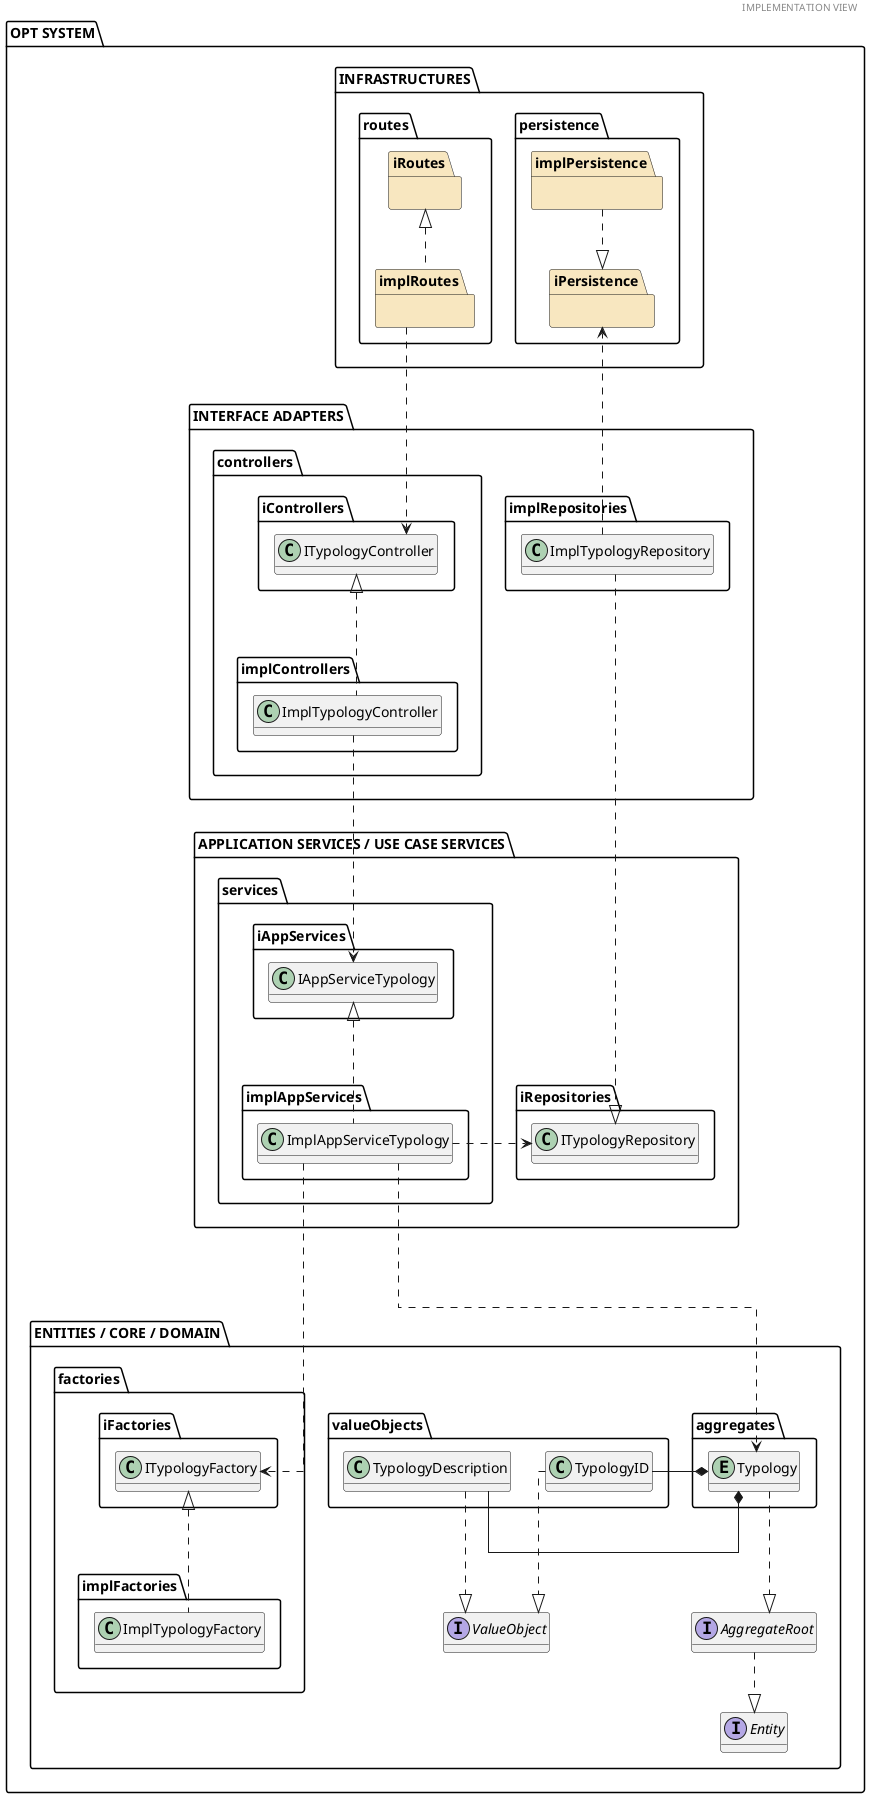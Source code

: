 @startuml
'https://plantuml.com/class-diagram
header IMPLEMENTATION VIEW

skinparam linetype ortho
hide empty methods
top to bottom direction

folder "OPT SYSTEM"{
    folder "INFRASTRUCTURES"{
        package persistence{
            package iPersistence #strategy {}
            package implPersistence #strategy {}
            }
        package routes {
            package iRoutes #strategy{}
            package implRoutes #strategy{}
        }
    }

    folder "INTERFACE ADAPTERS"{
        package controllers{
            package iControllers{
                class ITypologyController
            }
            package implControllers{
                class ImplTypologyController
            }
        }
        package implRepositories{
            class ImplTypologyRepository
        }
    }

    folder "APPLICATION SERVICES / USE CASE SERVICES"{
       package services{
            package iAppServices{
                class IAppServiceTypology
            }
            package implAppServices{
                class ImplAppServiceTypology
            }
       }
       package iRepositories{
            class ITypologyRepository
       }
    }

    folder "ENTITIES / CORE / DOMAIN"{
        package aggregates{
            entity Typology
        }
        interface Entity
        interface AggregateRoot

        package valueObjects{
            class TypologyID
            class TypologyDescription
        }
                    interface ValueObject

        package factories{
            package iFactories{
                class ITypologyFactory
            }
            package implFactories{
                class ImplTypologyFactory
            }
        }
    }
}

iRoutes <|.d. implRoutes
implRoutes ...> ITypologyController
ITypologyController <|... ImplTypologyController

ImplTypologyRepository ..|> ITypologyRepository

ImplTypologyController ...> IAppServiceTypology

IAppServiceTypology <|... ImplAppServiceTypology

ImplAppServiceTypology ...> Typology

ImplAppServiceTypology .> ITypologyRepository

ImplTypologyRepository ...> iPersistence

implPersistence ..|> iPersistence

ImplAppServiceTypology ....> ITypologyFactory

ITypologyFactory <|... ImplTypologyFactory

Typology *- TypologyDescription

Typology *- TypologyID

TypologyID ...|> ValueObject
TypologyDescription ...|> ValueObject

Typology ...|> AggregateRoot

AggregateRoot ..|> Entity

@enduml
